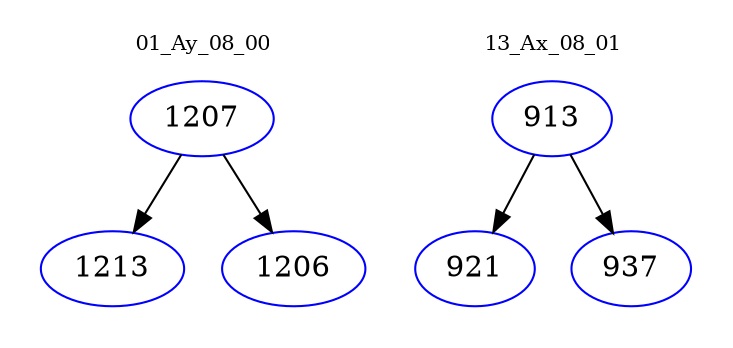digraph{
subgraph cluster_0 {
color = white
label = "01_Ay_08_00";
fontsize=10;
T0_1207 [label="1207", color="blue"]
T0_1207 -> T0_1213 [color="black"]
T0_1213 [label="1213", color="blue"]
T0_1207 -> T0_1206 [color="black"]
T0_1206 [label="1206", color="blue"]
}
subgraph cluster_1 {
color = white
label = "13_Ax_08_01";
fontsize=10;
T1_913 [label="913", color="blue"]
T1_913 -> T1_921 [color="black"]
T1_921 [label="921", color="blue"]
T1_913 -> T1_937 [color="black"]
T1_937 [label="937", color="blue"]
}
}
